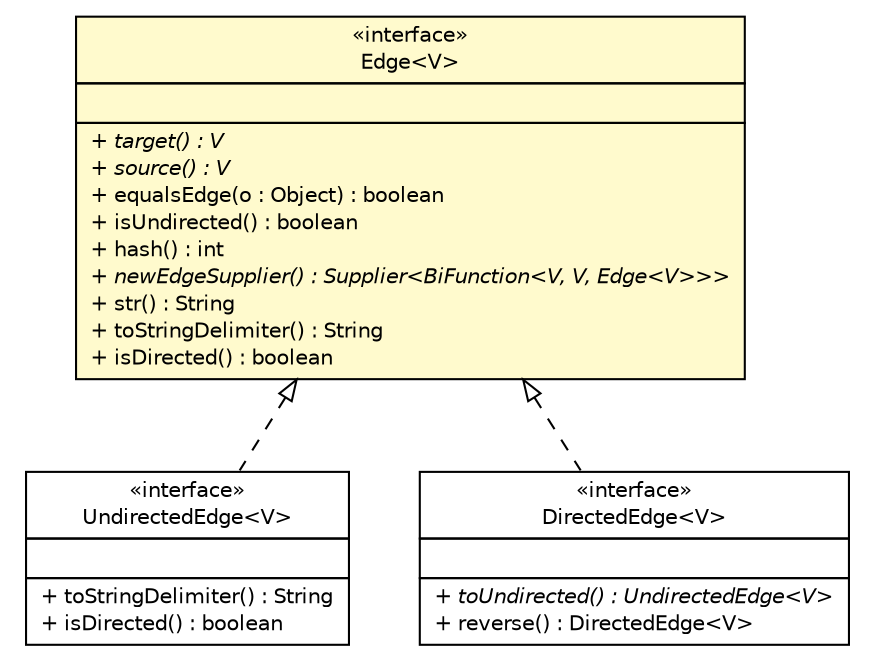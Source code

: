#!/usr/local/bin/dot
#
# Class diagram 
# Generated by UMLGraph version R5_6-24-gf6e263 (http://www.umlgraph.org/)
#

digraph G {
	edge [fontname="Helvetica",fontsize=10,labelfontname="Helvetica",labelfontsize=10];
	node [fontname="Helvetica",fontsize=10,shape=plaintext];
	nodesep=0.25;
	ranksep=0.5;
	// org.jgraphl.edge.Edge<V>
	c700 [label=<<table title="org.jgraphl.edge.Edge" border="0" cellborder="1" cellspacing="0" cellpadding="2" port="p" bgcolor="lemonChiffon" href="./Edge.html">
		<tr><td><table border="0" cellspacing="0" cellpadding="1">
<tr><td align="center" balign="center"> &#171;interface&#187; </td></tr>
<tr><td align="center" balign="center"> Edge&lt;V&gt; </td></tr>
		</table></td></tr>
		<tr><td><table border="0" cellspacing="0" cellpadding="1">
<tr><td align="left" balign="left">  </td></tr>
		</table></td></tr>
		<tr><td><table border="0" cellspacing="0" cellpadding="1">
<tr><td align="left" balign="left"><font face="Helvetica-Oblique" point-size="10.0"> + target() : V </font></td></tr>
<tr><td align="left" balign="left"><font face="Helvetica-Oblique" point-size="10.0"> + source() : V </font></td></tr>
<tr><td align="left" balign="left"> + equalsEdge(o : Object) : boolean </td></tr>
<tr><td align="left" balign="left"> + isUndirected() : boolean </td></tr>
<tr><td align="left" balign="left"> + hash() : int </td></tr>
<tr><td align="left" balign="left"><font face="Helvetica-Oblique" point-size="10.0"> + newEdgeSupplier() : Supplier&lt;BiFunction&lt;V, V, Edge&lt;V&gt;&gt;&gt; </font></td></tr>
<tr><td align="left" balign="left"> + str() : String </td></tr>
<tr><td align="left" balign="left"> + toStringDelimiter() : String </td></tr>
<tr><td align="left" balign="left"> + isDirected() : boolean </td></tr>
		</table></td></tr>
		</table>>, URL="./Edge.html", fontname="Helvetica", fontcolor="black", fontsize=10.0];
	// org.jgraphl.edge.UndirectedEdge<V>
	c702 [label=<<table title="org.jgraphl.edge.UndirectedEdge" border="0" cellborder="1" cellspacing="0" cellpadding="2" port="p" href="./UndirectedEdge.html">
		<tr><td><table border="0" cellspacing="0" cellpadding="1">
<tr><td align="center" balign="center"> &#171;interface&#187; </td></tr>
<tr><td align="center" balign="center"> UndirectedEdge&lt;V&gt; </td></tr>
		</table></td></tr>
		<tr><td><table border="0" cellspacing="0" cellpadding="1">
<tr><td align="left" balign="left">  </td></tr>
		</table></td></tr>
		<tr><td><table border="0" cellspacing="0" cellpadding="1">
<tr><td align="left" balign="left"> + toStringDelimiter() : String </td></tr>
<tr><td align="left" balign="left"> + isDirected() : boolean </td></tr>
		</table></td></tr>
		</table>>, URL="./UndirectedEdge.html", fontname="Helvetica", fontcolor="black", fontsize=10.0];
	// org.jgraphl.edge.DirectedEdge<V>
	c704 [label=<<table title="org.jgraphl.edge.DirectedEdge" border="0" cellborder="1" cellspacing="0" cellpadding="2" port="p" href="./DirectedEdge.html">
		<tr><td><table border="0" cellspacing="0" cellpadding="1">
<tr><td align="center" balign="center"> &#171;interface&#187; </td></tr>
<tr><td align="center" balign="center"> DirectedEdge&lt;V&gt; </td></tr>
		</table></td></tr>
		<tr><td><table border="0" cellspacing="0" cellpadding="1">
<tr><td align="left" balign="left">  </td></tr>
		</table></td></tr>
		<tr><td><table border="0" cellspacing="0" cellpadding="1">
<tr><td align="left" balign="left"><font face="Helvetica-Oblique" point-size="10.0"> + toUndirected() : UndirectedEdge&lt;V&gt; </font></td></tr>
<tr><td align="left" balign="left"> + reverse() : DirectedEdge&lt;V&gt; </td></tr>
		</table></td></tr>
		</table>>, URL="./DirectedEdge.html", fontname="Helvetica", fontcolor="black", fontsize=10.0];
	//org.jgraphl.edge.UndirectedEdge<V> implements org.jgraphl.edge.Edge<V>
	c700:p -> c702:p [dir=back,arrowtail=empty,style=dashed];
	//org.jgraphl.edge.DirectedEdge<V> implements org.jgraphl.edge.Edge<V>
	c700:p -> c704:p [dir=back,arrowtail=empty,style=dashed];
}

